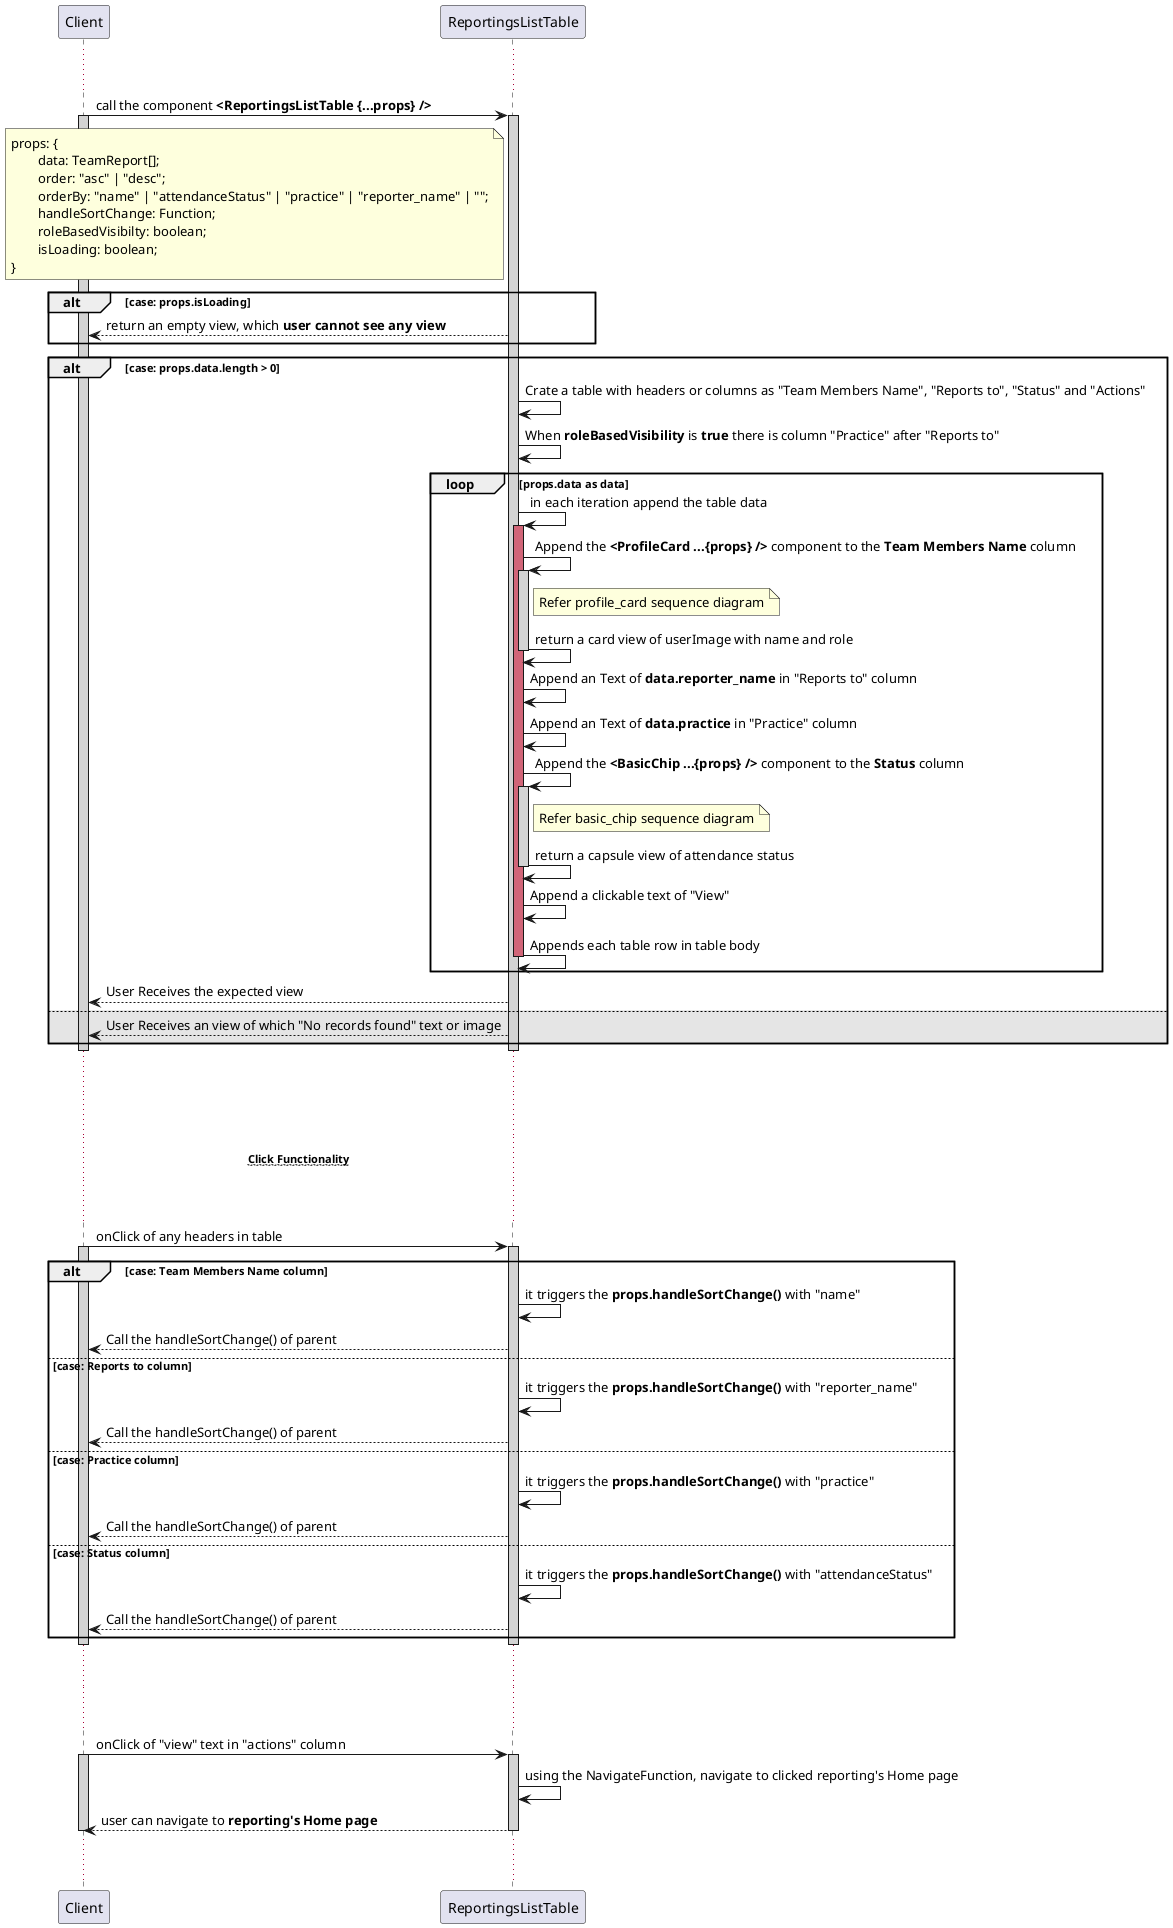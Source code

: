 @startuml ReportingsListTable Component Sequence

participant Client
participant ReportingsListTable

... ...

Client -> ReportingsListTable : call the component **<ReportingsListTable {...props} />**
activate Client #D3D3D3
activate ReportingsListTable #D3D3D3

    note left of ReportingsListTable : props: {\n\tdata: TeamReport[];\n\torder: "asc" | "desc";\n\torderBy: "name" | "attendanceStatus" | "practice" | "reporter_name" | "";\n\thandleSortChange: Function;\n\troleBasedVisibilty: boolean;\n\tisLoading: boolean;\n}

    alt case: props.isLoading 
        Client <-- ReportingsListTable : return an empty view, which **user cannot see any view**
    end

    alt case: props.data.length > 0 
        ReportingsListTable -> ReportingsListTable : Crate a table with headers or columns as "Team Members Name", "Reports to", "Status" and "Actions"
        ReportingsListTable -> ReportingsListTable : When **roleBasedVisibility** is **true** there is column "Practice" after "Reports to"

        loop props.data as data
            ReportingsListTable -> ReportingsListTable : in each iteration append the table data
            activate ReportingsListTable #D16578
                ReportingsListTable -> ReportingsListTable : Append the **<ProfileCard ...{props} />** component to the **Team Members Name** column
                activate ReportingsListTable #D3D3D3
                    note right of ReportingsListTable : Refer profile_card sequence diagram
                    ReportingsListTable -> ReportingsListTable : return a card view of userImage with name and role
                deactivate ReportingsListTable
                ReportingsListTable -> ReportingsListTable :Append an Text of **data.reporter_name** in "Reports to" column
                ReportingsListTable -> ReportingsListTable :Append an Text of **data.practice** in "Practice" column

                ReportingsListTable -> ReportingsListTable : Append the **<BasicChip ...{props} />** component to the **Status** column
                activate ReportingsListTable #D3D3D3
                    note right of ReportingsListTable : Refer basic_chip sequence diagram
                    ReportingsListTable -> ReportingsListTable : return a capsule view of attendance status
                deactivate ReportingsListTable

                ReportingsListTable -> ReportingsListTable :Append a clickable text of "View"
                ReportingsListTable -> ReportingsListTable :Appends each table row in table body
            deactivate ReportingsListTable
        end
        Client <-- ReportingsListTable : User Receives the expected view
    else #0000001a
        Client <-- ReportingsListTable : User Receives an view of which "No records found" text or image
    end
deactivate ReportingsListTable
deactivate Client

... ...
... ...
... ~~**Click Functionality**~~ ...
... ...

Client -> ReportingsListTable : onClick of any headers in table

activate Client #D3D3D3
activate ReportingsListTable #D3D3D3
    alt case: Team Members Name column
        ReportingsListTable -> ReportingsListTable : it triggers the **props.handleSortChange()** with "name"
        Client <-- ReportingsListTable : Call the handleSortChange() of parent
    else case: Reports to column
        ReportingsListTable -> ReportingsListTable : it triggers the **props.handleSortChange()** with "reporter_name"
        Client <-- ReportingsListTable : Call the handleSortChange() of parent
    else case: Practice column
        ReportingsListTable -> ReportingsListTable : it triggers the **props.handleSortChange()** with "practice"
        Client <-- ReportingsListTable : Call the handleSortChange() of parent
    else case: Status column
        ReportingsListTable -> ReportingsListTable : it triggers the **props.handleSortChange()** with "attendanceStatus"
        Client <-- ReportingsListTable : Call the handleSortChange() of parent
    end
deactivate ReportingsListTable
deactivate Client

... ...
... ...

Client -> ReportingsListTable : onClick of "view" text in "actions" column
activate Client #D3D3D3
activate ReportingsListTable #D3D3D3
    ReportingsListTable -> ReportingsListTable : using the NavigateFunction, navigate to clicked reporting's Home page
    Client <-- ReportingsListTable : user can navigate to **reporting's Home page**
deactivate ReportingsListTable
deactivate Client
... ...

@enduml